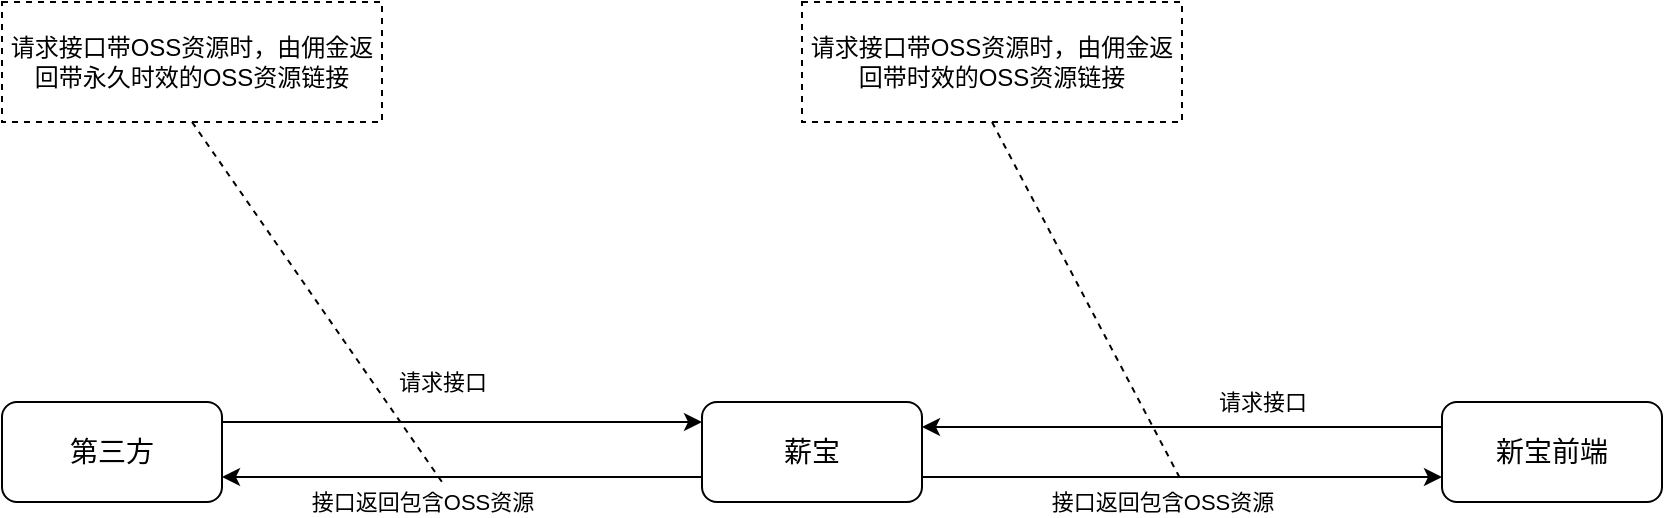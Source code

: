 <mxfile version="13.10.9" type="github">
  <diagram id="QsddFDMn2Zlp8uKH3iGx" name="Page-1">
    <mxGraphModel dx="1422" dy="762" grid="1" gridSize="10" guides="1" tooltips="1" connect="1" arrows="1" fold="1" page="1" pageScale="1" pageWidth="827" pageHeight="1169" math="0" shadow="0">
      <root>
        <mxCell id="0" />
        <mxCell id="1" parent="0" />
        <mxCell id="3eQlmOhi_dcADmkOUI_m-3" style="edgeStyle=orthogonalEdgeStyle;rounded=0;orthogonalLoop=1;jettySize=auto;html=1;exitX=1;exitY=0.5;exitDx=0;exitDy=0;" edge="1" parent="1" source="3eQlmOhi_dcADmkOUI_m-1" target="3eQlmOhi_dcADmkOUI_m-2">
          <mxGeometry relative="1" as="geometry">
            <Array as="points">
              <mxPoint x="150" y="290" />
            </Array>
          </mxGeometry>
        </mxCell>
        <mxCell id="3eQlmOhi_dcADmkOUI_m-4" value="请求接口" style="edgeLabel;html=1;align=center;verticalAlign=middle;resizable=0;points=[];" vertex="1" connectable="0" parent="3eQlmOhi_dcADmkOUI_m-3">
          <mxGeometry x="-0.308" y="1" relative="1" as="geometry">
            <mxPoint x="37" y="-19" as="offset" />
          </mxGeometry>
        </mxCell>
        <mxCell id="3eQlmOhi_dcADmkOUI_m-1" value="&lt;font style=&quot;font-size: 14px&quot;&gt;第三方&lt;/font&gt;" style="rounded=1;whiteSpace=wrap;html=1;" vertex="1" parent="1">
          <mxGeometry x="40" y="280" width="110" height="50" as="geometry" />
        </mxCell>
        <mxCell id="3eQlmOhi_dcADmkOUI_m-6" style="edgeStyle=orthogonalEdgeStyle;rounded=0;orthogonalLoop=1;jettySize=auto;html=1;exitX=0;exitY=0.75;exitDx=0;exitDy=0;entryX=1;entryY=0.75;entryDx=0;entryDy=0;" edge="1" parent="1" source="3eQlmOhi_dcADmkOUI_m-2" target="3eQlmOhi_dcADmkOUI_m-1">
          <mxGeometry relative="1" as="geometry" />
        </mxCell>
        <mxCell id="3eQlmOhi_dcADmkOUI_m-7" value="接口返回包含OSS资源" style="edgeLabel;html=1;align=center;verticalAlign=middle;resizable=0;points=[];" vertex="1" connectable="0" parent="3eQlmOhi_dcADmkOUI_m-6">
          <mxGeometry x="0.167" y="1" relative="1" as="geometry">
            <mxPoint y="11.5" as="offset" />
          </mxGeometry>
        </mxCell>
        <mxCell id="3eQlmOhi_dcADmkOUI_m-14" style="edgeStyle=none;rounded=0;orthogonalLoop=1;jettySize=auto;html=1;exitX=1;exitY=0.75;exitDx=0;exitDy=0;entryX=0;entryY=0.75;entryDx=0;entryDy=0;endArrow=classic;endFill=1;" edge="1" parent="1" source="3eQlmOhi_dcADmkOUI_m-2" target="3eQlmOhi_dcADmkOUI_m-10">
          <mxGeometry relative="1" as="geometry" />
        </mxCell>
        <mxCell id="3eQlmOhi_dcADmkOUI_m-15" value="接口返回包含OSS资源" style="edgeLabel;html=1;align=center;verticalAlign=middle;resizable=0;points=[];" vertex="1" connectable="0" parent="3eQlmOhi_dcADmkOUI_m-14">
          <mxGeometry x="-0.254" relative="1" as="geometry">
            <mxPoint x="23" y="12.5" as="offset" />
          </mxGeometry>
        </mxCell>
        <mxCell id="3eQlmOhi_dcADmkOUI_m-2" value="&lt;span style=&quot;font-size: 14px&quot;&gt;薪宝&lt;/span&gt;" style="rounded=1;whiteSpace=wrap;html=1;" vertex="1" parent="1">
          <mxGeometry x="390" y="280" width="110" height="50" as="geometry" />
        </mxCell>
        <mxCell id="3eQlmOhi_dcADmkOUI_m-9" style="rounded=0;orthogonalLoop=1;jettySize=auto;html=1;exitX=0.5;exitY=1;exitDx=0;exitDy=0;endArrow=none;endFill=0;dashed=1;" edge="1" parent="1" source="3eQlmOhi_dcADmkOUI_m-8">
          <mxGeometry relative="1" as="geometry">
            <mxPoint x="260" y="320" as="targetPoint" />
          </mxGeometry>
        </mxCell>
        <mxCell id="3eQlmOhi_dcADmkOUI_m-8" value="请求接口带OSS资源时，由佣金返回带永久时效的OSS资源链接" style="rounded=0;whiteSpace=wrap;html=1;fillColor=none;dashed=1;" vertex="1" parent="1">
          <mxGeometry x="40" y="80" width="190" height="60" as="geometry" />
        </mxCell>
        <mxCell id="3eQlmOhi_dcADmkOUI_m-12" style="edgeStyle=none;rounded=0;orthogonalLoop=1;jettySize=auto;html=1;exitX=0;exitY=0.25;exitDx=0;exitDy=0;entryX=1;entryY=0.25;entryDx=0;entryDy=0;endArrow=classic;endFill=1;" edge="1" parent="1" source="3eQlmOhi_dcADmkOUI_m-10" target="3eQlmOhi_dcADmkOUI_m-2">
          <mxGeometry relative="1" as="geometry" />
        </mxCell>
        <mxCell id="3eQlmOhi_dcADmkOUI_m-13" value="请求接口" style="edgeLabel;html=1;align=center;verticalAlign=middle;resizable=0;points=[];" vertex="1" connectable="0" parent="3eQlmOhi_dcADmkOUI_m-12">
          <mxGeometry x="0.162" y="2" relative="1" as="geometry">
            <mxPoint x="61" y="-14.5" as="offset" />
          </mxGeometry>
        </mxCell>
        <mxCell id="3eQlmOhi_dcADmkOUI_m-10" value="&lt;span style=&quot;font-size: 14px&quot;&gt;新宝前端&lt;/span&gt;" style="rounded=1;whiteSpace=wrap;html=1;" vertex="1" parent="1">
          <mxGeometry x="760" y="280" width="110" height="50" as="geometry" />
        </mxCell>
        <mxCell id="3eQlmOhi_dcADmkOUI_m-16" value="请求接口带OSS资源时，由佣金返回带时效的OSS资源链接" style="rounded=0;whiteSpace=wrap;html=1;fillColor=none;dashed=1;" vertex="1" parent="1">
          <mxGeometry x="440" y="80" width="190" height="60" as="geometry" />
        </mxCell>
        <mxCell id="3eQlmOhi_dcADmkOUI_m-17" style="rounded=0;orthogonalLoop=1;jettySize=auto;html=1;exitX=0.5;exitY=1;exitDx=0;exitDy=0;endArrow=none;endFill=0;dashed=1;" edge="1" parent="1" source="3eQlmOhi_dcADmkOUI_m-16">
          <mxGeometry relative="1" as="geometry">
            <mxPoint x="630" y="320" as="targetPoint" />
            <mxPoint x="740" y="160" as="sourcePoint" />
          </mxGeometry>
        </mxCell>
      </root>
    </mxGraphModel>
  </diagram>
</mxfile>
